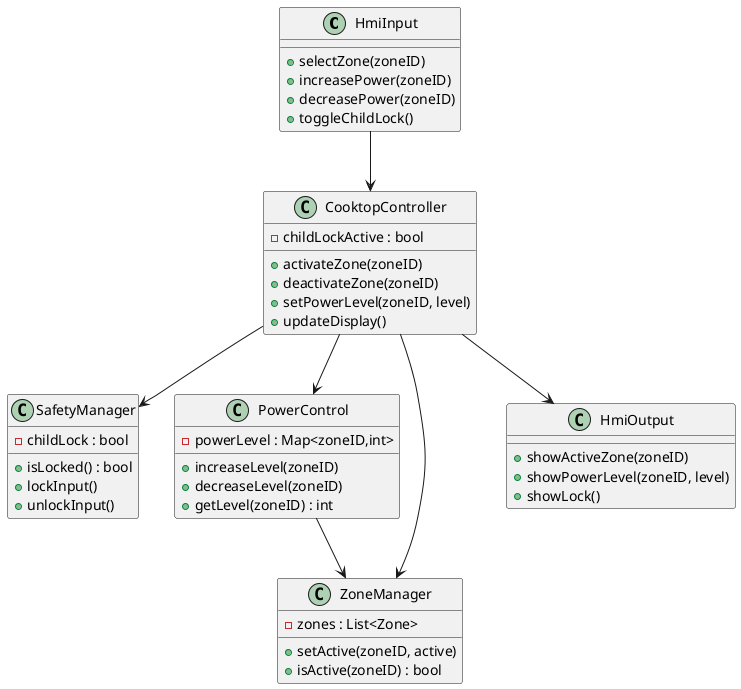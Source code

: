 @startuml
class HmiInput {
    +selectZone(zoneID)
    +increasePower(zoneID)
    +decreasePower(zoneID)
    +toggleChildLock()
}

class CooktopController {
    -childLockActive : bool
    +activateZone(zoneID)
    +deactivateZone(zoneID)
    +setPowerLevel(zoneID, level)
    +updateDisplay()
}

class SafetyManager {
    -childLock : bool
    +isLocked() : bool
    +lockInput()
    +unlockInput()
}

class PowerControl {
    -powerLevel : Map<zoneID,int>
    +increaseLevel(zoneID)
    +decreaseLevel(zoneID)
    +getLevel(zoneID) : int
}

class ZoneManager {
    -zones : List<Zone>
    +setActive(zoneID, active)
    +isActive(zoneID) : bool
}

class HmiOutput {
    +showActiveZone(zoneID)
    +showPowerLevel(zoneID, level)
    +showLock()
}

HmiInput --> CooktopController
CooktopController --> SafetyManager
CooktopController --> PowerControl
CooktopController --> ZoneManager
CooktopController --> HmiOutput
PowerControl --> ZoneManager
@enduml

